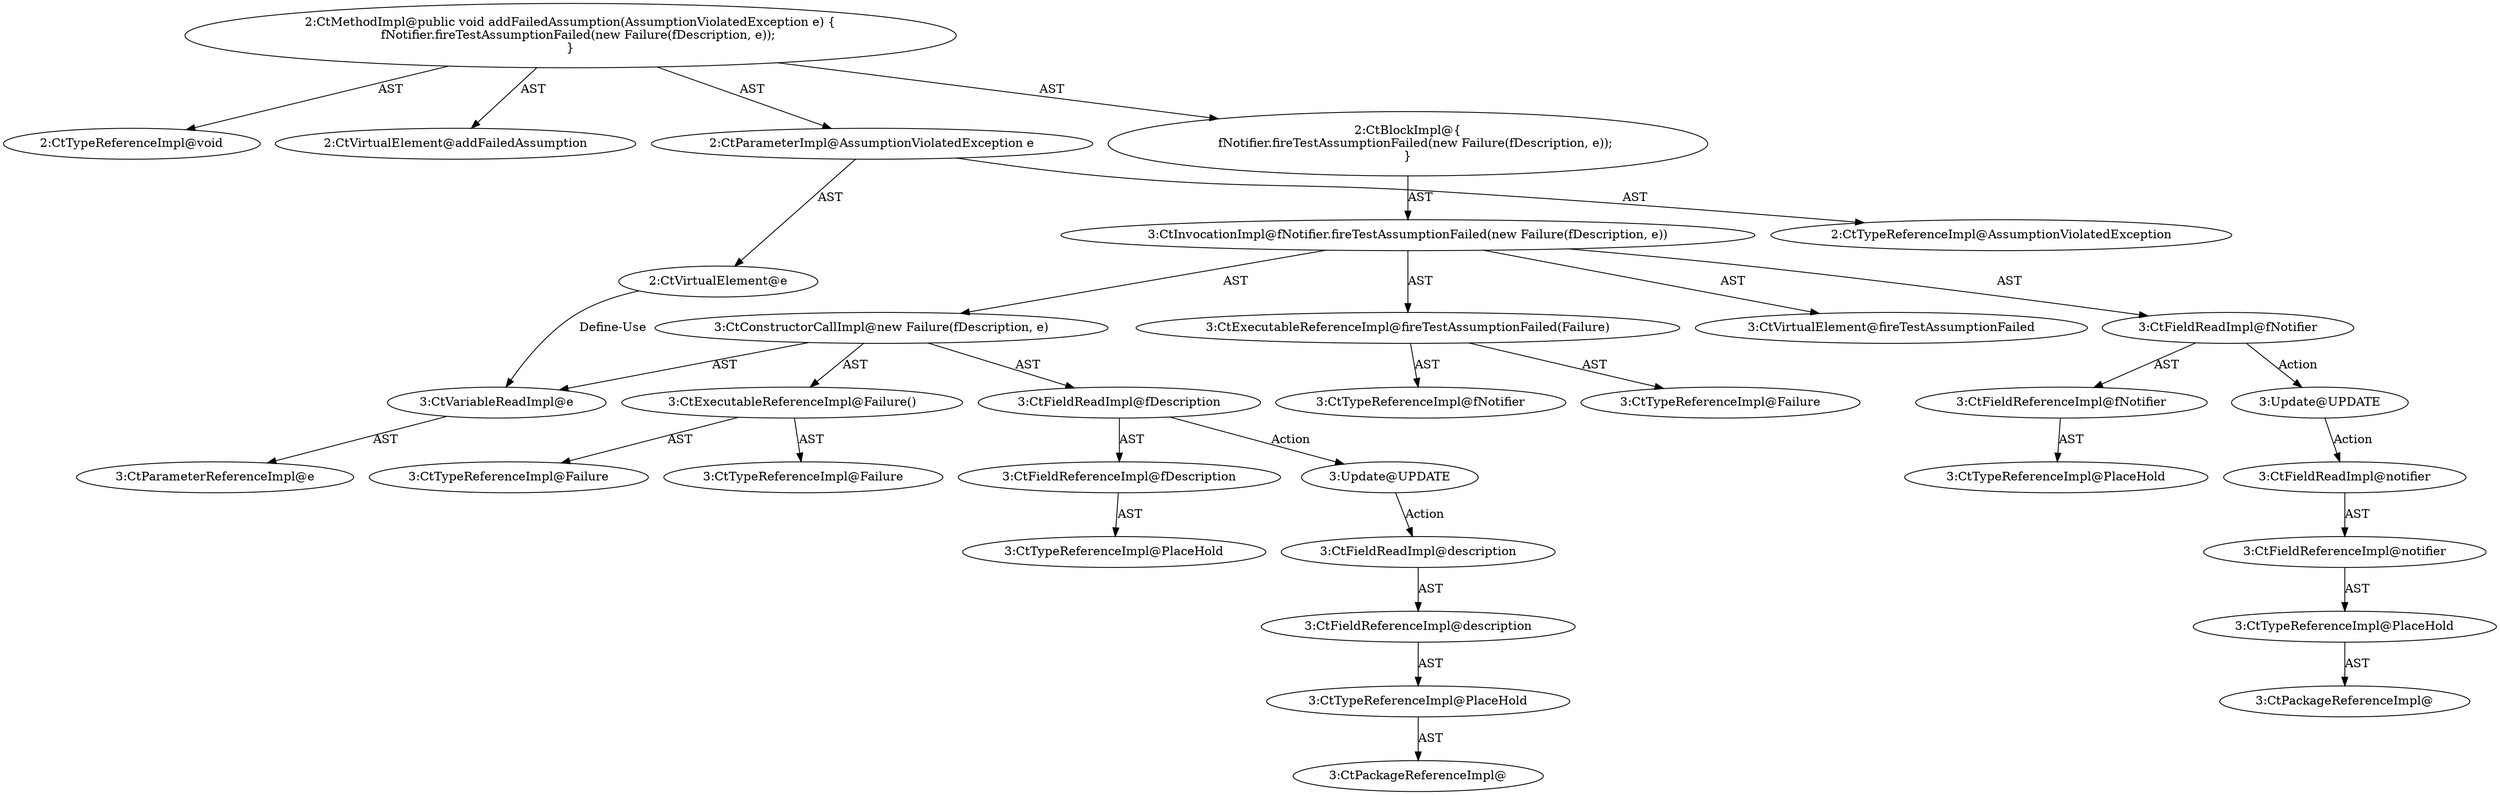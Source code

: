 digraph "addFailedAssumption#?,AssumptionViolatedException" {
0 [label="2:CtTypeReferenceImpl@void" shape=ellipse]
1 [label="2:CtVirtualElement@addFailedAssumption" shape=ellipse]
2 [label="2:CtVirtualElement@e" shape=ellipse]
3 [label="2:CtParameterImpl@AssumptionViolatedException e" shape=ellipse]
4 [label="2:CtTypeReferenceImpl@AssumptionViolatedException" shape=ellipse]
5 [label="3:CtExecutableReferenceImpl@fireTestAssumptionFailed(Failure)" shape=ellipse]
6 [label="3:CtTypeReferenceImpl@fNotifier" shape=ellipse]
7 [label="3:CtTypeReferenceImpl@Failure" shape=ellipse]
8 [label="3:CtVirtualElement@fireTestAssumptionFailed" shape=ellipse]
9 [label="3:CtFieldReferenceImpl@fNotifier" shape=ellipse]
10 [label="3:CtTypeReferenceImpl@PlaceHold" shape=ellipse]
11 [label="3:CtFieldReadImpl@fNotifier" shape=ellipse]
12 [label="3:CtExecutableReferenceImpl@Failure()" shape=ellipse]
13 [label="3:CtTypeReferenceImpl@Failure" shape=ellipse]
14 [label="3:CtTypeReferenceImpl@Failure" shape=ellipse]
15 [label="3:CtFieldReferenceImpl@fDescription" shape=ellipse]
16 [label="3:CtTypeReferenceImpl@PlaceHold" shape=ellipse]
17 [label="3:CtFieldReadImpl@fDescription" shape=ellipse]
18 [label="3:CtVariableReadImpl@e" shape=ellipse]
19 [label="3:CtParameterReferenceImpl@e" shape=ellipse]
20 [label="3:CtConstructorCallImpl@new Failure(fDescription, e)" shape=ellipse]
21 [label="3:CtInvocationImpl@fNotifier.fireTestAssumptionFailed(new Failure(fDescription, e))" shape=ellipse]
22 [label="2:CtBlockImpl@\{
    fNotifier.fireTestAssumptionFailed(new Failure(fDescription, e));
\}" shape=ellipse]
23 [label="2:CtMethodImpl@public void addFailedAssumption(AssumptionViolatedException e) \{
    fNotifier.fireTestAssumptionFailed(new Failure(fDescription, e));
\}" shape=ellipse]
24 [label="3:Update@UPDATE" shape=ellipse]
25 [label="3:CtPackageReferenceImpl@" shape=ellipse]
26 [label="3:CtTypeReferenceImpl@PlaceHold" shape=ellipse]
27 [label="3:CtFieldReferenceImpl@notifier" shape=ellipse]
28 [label="3:CtFieldReadImpl@notifier" shape=ellipse]
29 [label="3:Update@UPDATE" shape=ellipse]
30 [label="3:CtPackageReferenceImpl@" shape=ellipse]
31 [label="3:CtTypeReferenceImpl@PlaceHold" shape=ellipse]
32 [label="3:CtFieldReferenceImpl@description" shape=ellipse]
33 [label="3:CtFieldReadImpl@description" shape=ellipse]
2 -> 18 [label="Define-Use"];
3 -> 2 [label="AST"];
3 -> 4 [label="AST"];
5 -> 6 [label="AST"];
5 -> 7 [label="AST"];
9 -> 10 [label="AST"];
11 -> 9 [label="AST"];
11 -> 24 [label="Action"];
12 -> 13 [label="AST"];
12 -> 14 [label="AST"];
15 -> 16 [label="AST"];
17 -> 15 [label="AST"];
17 -> 29 [label="Action"];
18 -> 19 [label="AST"];
20 -> 12 [label="AST"];
20 -> 17 [label="AST"];
20 -> 18 [label="AST"];
21 -> 8 [label="AST"];
21 -> 11 [label="AST"];
21 -> 5 [label="AST"];
21 -> 20 [label="AST"];
22 -> 21 [label="AST"];
23 -> 1 [label="AST"];
23 -> 0 [label="AST"];
23 -> 3 [label="AST"];
23 -> 22 [label="AST"];
24 -> 28 [label="Action"];
26 -> 25 [label="AST"];
27 -> 26 [label="AST"];
28 -> 27 [label="AST"];
29 -> 33 [label="Action"];
31 -> 30 [label="AST"];
32 -> 31 [label="AST"];
33 -> 32 [label="AST"];
}